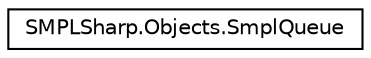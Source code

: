 digraph "Иерархия классов. Графический вид."
{
  edge [fontname="Helvetica",fontsize="10",labelfontname="Helvetica",labelfontsize="10"];
  node [fontname="Helvetica",fontsize="10",shape=record];
  rankdir="LR";
  Node1 [label="SMPLSharp.Objects.SmplQueue",height=0.2,width=0.4,color="black", fillcolor="white", style="filled",URL="$d3/ded/class_s_m_p_l_sharp_1_1_objects_1_1_smpl_queue.html",tooltip="Очередь. Represents place where tokens are waiting when equipment is busy "];
}
